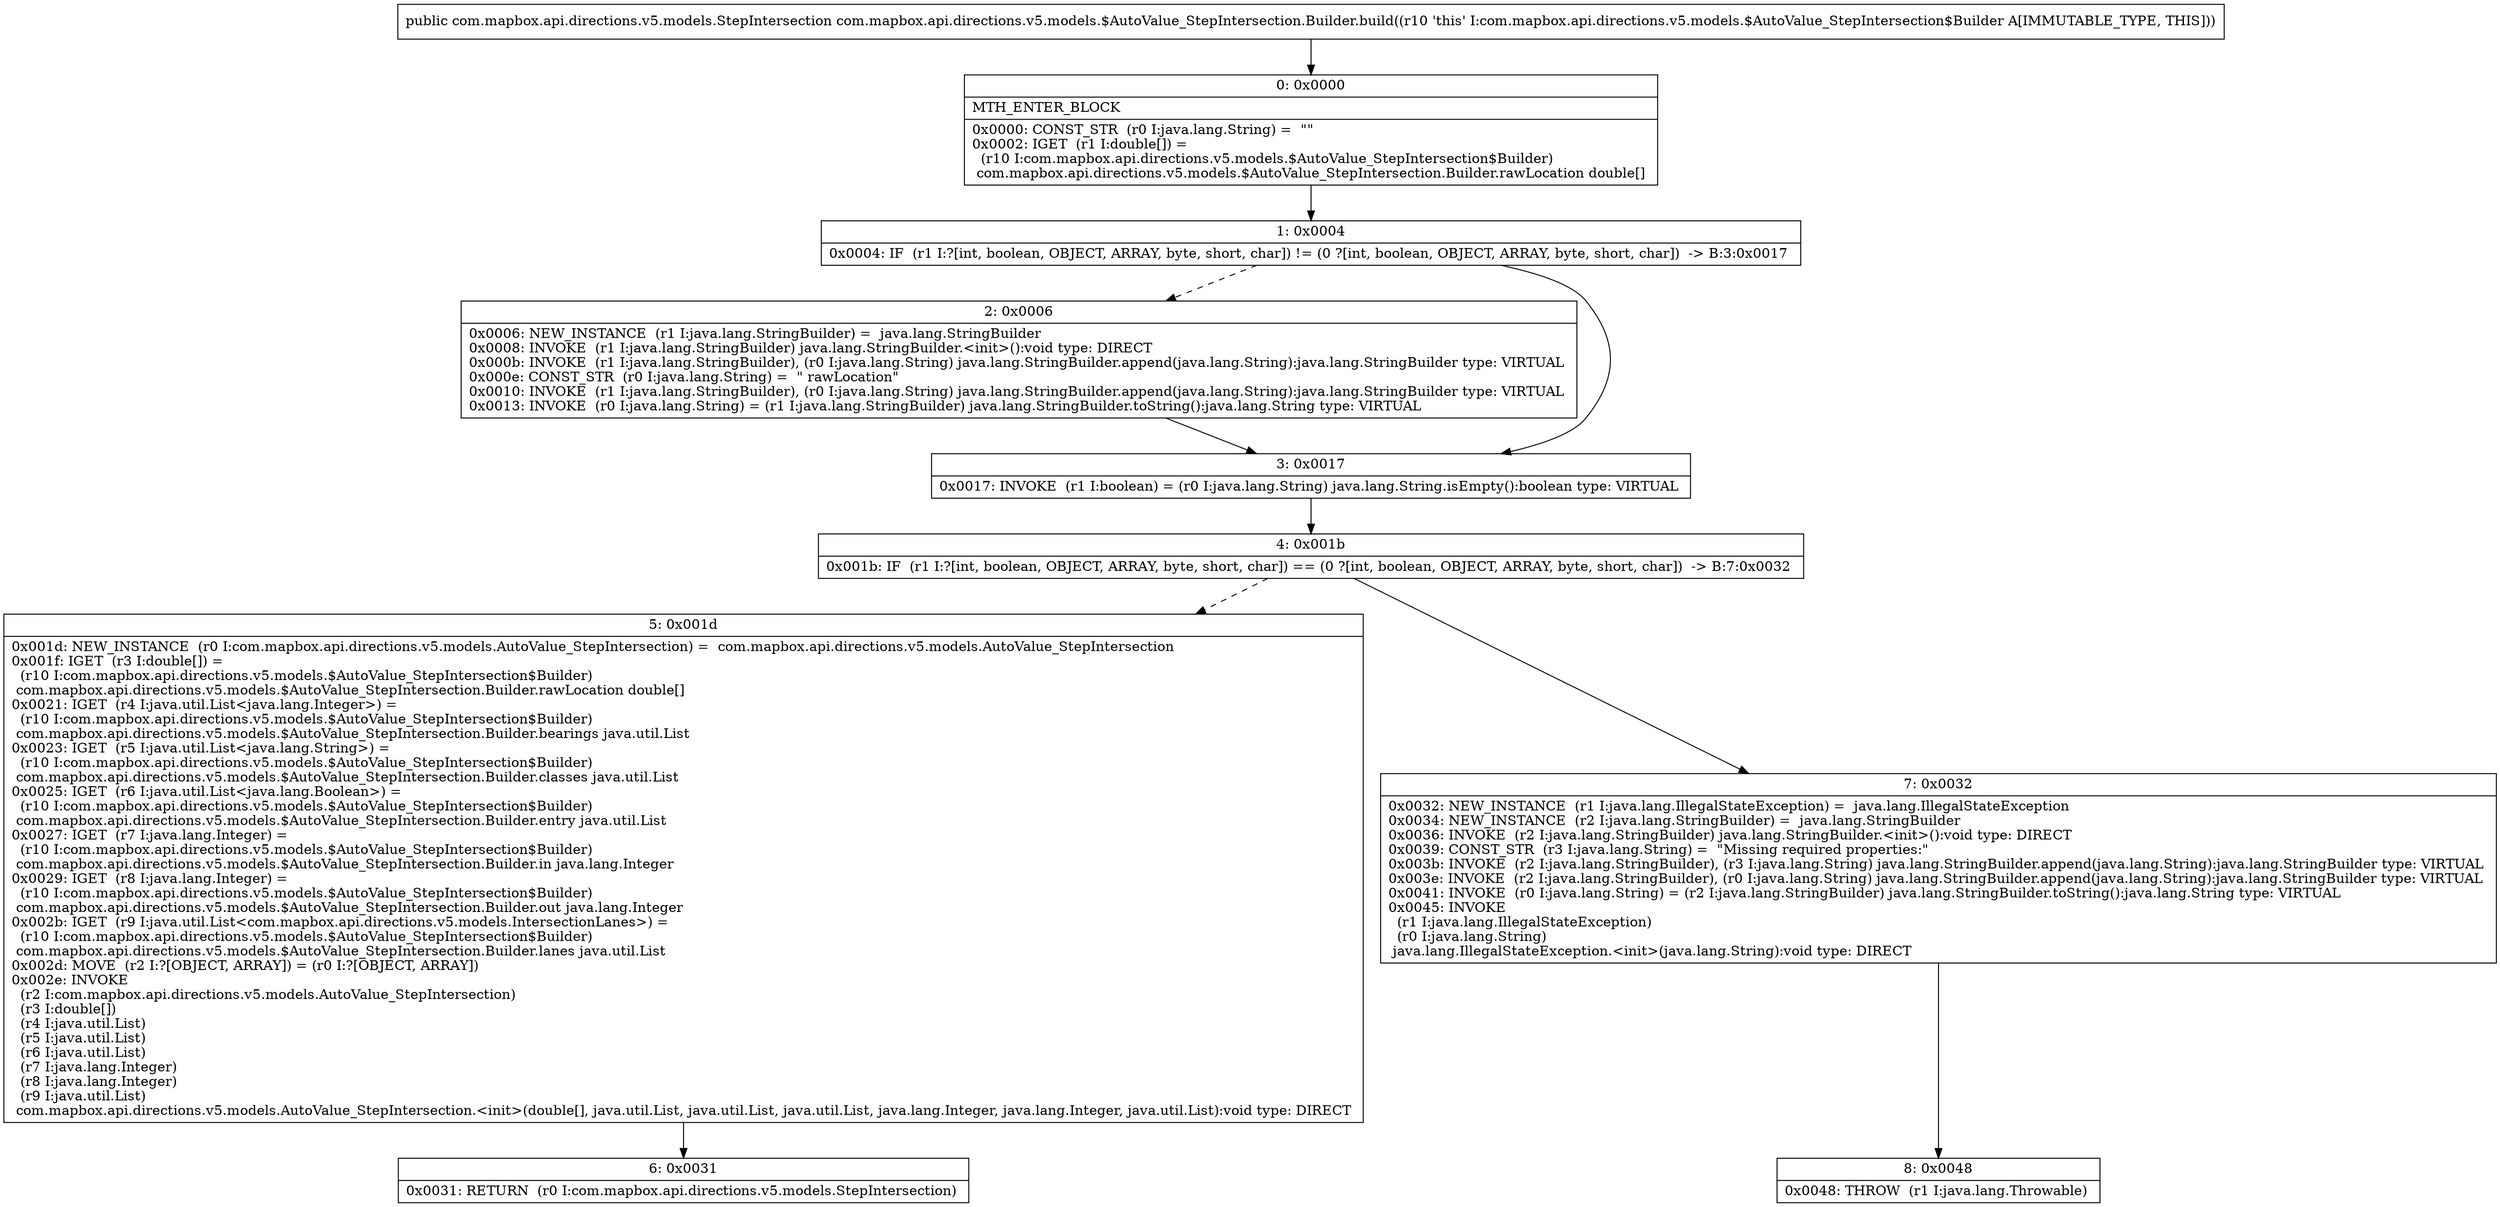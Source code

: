 digraph "CFG forcom.mapbox.api.directions.v5.models.$AutoValue_StepIntersection.Builder.build()Lcom\/mapbox\/api\/directions\/v5\/models\/StepIntersection;" {
Node_0 [shape=record,label="{0\:\ 0x0000|MTH_ENTER_BLOCK\l|0x0000: CONST_STR  (r0 I:java.lang.String) =  \"\" \l0x0002: IGET  (r1 I:double[]) = \l  (r10 I:com.mapbox.api.directions.v5.models.$AutoValue_StepIntersection$Builder)\l com.mapbox.api.directions.v5.models.$AutoValue_StepIntersection.Builder.rawLocation double[] \l}"];
Node_1 [shape=record,label="{1\:\ 0x0004|0x0004: IF  (r1 I:?[int, boolean, OBJECT, ARRAY, byte, short, char]) != (0 ?[int, boolean, OBJECT, ARRAY, byte, short, char])  \-\> B:3:0x0017 \l}"];
Node_2 [shape=record,label="{2\:\ 0x0006|0x0006: NEW_INSTANCE  (r1 I:java.lang.StringBuilder) =  java.lang.StringBuilder \l0x0008: INVOKE  (r1 I:java.lang.StringBuilder) java.lang.StringBuilder.\<init\>():void type: DIRECT \l0x000b: INVOKE  (r1 I:java.lang.StringBuilder), (r0 I:java.lang.String) java.lang.StringBuilder.append(java.lang.String):java.lang.StringBuilder type: VIRTUAL \l0x000e: CONST_STR  (r0 I:java.lang.String) =  \" rawLocation\" \l0x0010: INVOKE  (r1 I:java.lang.StringBuilder), (r0 I:java.lang.String) java.lang.StringBuilder.append(java.lang.String):java.lang.StringBuilder type: VIRTUAL \l0x0013: INVOKE  (r0 I:java.lang.String) = (r1 I:java.lang.StringBuilder) java.lang.StringBuilder.toString():java.lang.String type: VIRTUAL \l}"];
Node_3 [shape=record,label="{3\:\ 0x0017|0x0017: INVOKE  (r1 I:boolean) = (r0 I:java.lang.String) java.lang.String.isEmpty():boolean type: VIRTUAL \l}"];
Node_4 [shape=record,label="{4\:\ 0x001b|0x001b: IF  (r1 I:?[int, boolean, OBJECT, ARRAY, byte, short, char]) == (0 ?[int, boolean, OBJECT, ARRAY, byte, short, char])  \-\> B:7:0x0032 \l}"];
Node_5 [shape=record,label="{5\:\ 0x001d|0x001d: NEW_INSTANCE  (r0 I:com.mapbox.api.directions.v5.models.AutoValue_StepIntersection) =  com.mapbox.api.directions.v5.models.AutoValue_StepIntersection \l0x001f: IGET  (r3 I:double[]) = \l  (r10 I:com.mapbox.api.directions.v5.models.$AutoValue_StepIntersection$Builder)\l com.mapbox.api.directions.v5.models.$AutoValue_StepIntersection.Builder.rawLocation double[] \l0x0021: IGET  (r4 I:java.util.List\<java.lang.Integer\>) = \l  (r10 I:com.mapbox.api.directions.v5.models.$AutoValue_StepIntersection$Builder)\l com.mapbox.api.directions.v5.models.$AutoValue_StepIntersection.Builder.bearings java.util.List \l0x0023: IGET  (r5 I:java.util.List\<java.lang.String\>) = \l  (r10 I:com.mapbox.api.directions.v5.models.$AutoValue_StepIntersection$Builder)\l com.mapbox.api.directions.v5.models.$AutoValue_StepIntersection.Builder.classes java.util.List \l0x0025: IGET  (r6 I:java.util.List\<java.lang.Boolean\>) = \l  (r10 I:com.mapbox.api.directions.v5.models.$AutoValue_StepIntersection$Builder)\l com.mapbox.api.directions.v5.models.$AutoValue_StepIntersection.Builder.entry java.util.List \l0x0027: IGET  (r7 I:java.lang.Integer) = \l  (r10 I:com.mapbox.api.directions.v5.models.$AutoValue_StepIntersection$Builder)\l com.mapbox.api.directions.v5.models.$AutoValue_StepIntersection.Builder.in java.lang.Integer \l0x0029: IGET  (r8 I:java.lang.Integer) = \l  (r10 I:com.mapbox.api.directions.v5.models.$AutoValue_StepIntersection$Builder)\l com.mapbox.api.directions.v5.models.$AutoValue_StepIntersection.Builder.out java.lang.Integer \l0x002b: IGET  (r9 I:java.util.List\<com.mapbox.api.directions.v5.models.IntersectionLanes\>) = \l  (r10 I:com.mapbox.api.directions.v5.models.$AutoValue_StepIntersection$Builder)\l com.mapbox.api.directions.v5.models.$AutoValue_StepIntersection.Builder.lanes java.util.List \l0x002d: MOVE  (r2 I:?[OBJECT, ARRAY]) = (r0 I:?[OBJECT, ARRAY]) \l0x002e: INVOKE  \l  (r2 I:com.mapbox.api.directions.v5.models.AutoValue_StepIntersection)\l  (r3 I:double[])\l  (r4 I:java.util.List)\l  (r5 I:java.util.List)\l  (r6 I:java.util.List)\l  (r7 I:java.lang.Integer)\l  (r8 I:java.lang.Integer)\l  (r9 I:java.util.List)\l com.mapbox.api.directions.v5.models.AutoValue_StepIntersection.\<init\>(double[], java.util.List, java.util.List, java.util.List, java.lang.Integer, java.lang.Integer, java.util.List):void type: DIRECT \l}"];
Node_6 [shape=record,label="{6\:\ 0x0031|0x0031: RETURN  (r0 I:com.mapbox.api.directions.v5.models.StepIntersection) \l}"];
Node_7 [shape=record,label="{7\:\ 0x0032|0x0032: NEW_INSTANCE  (r1 I:java.lang.IllegalStateException) =  java.lang.IllegalStateException \l0x0034: NEW_INSTANCE  (r2 I:java.lang.StringBuilder) =  java.lang.StringBuilder \l0x0036: INVOKE  (r2 I:java.lang.StringBuilder) java.lang.StringBuilder.\<init\>():void type: DIRECT \l0x0039: CONST_STR  (r3 I:java.lang.String) =  \"Missing required properties:\" \l0x003b: INVOKE  (r2 I:java.lang.StringBuilder), (r3 I:java.lang.String) java.lang.StringBuilder.append(java.lang.String):java.lang.StringBuilder type: VIRTUAL \l0x003e: INVOKE  (r2 I:java.lang.StringBuilder), (r0 I:java.lang.String) java.lang.StringBuilder.append(java.lang.String):java.lang.StringBuilder type: VIRTUAL \l0x0041: INVOKE  (r0 I:java.lang.String) = (r2 I:java.lang.StringBuilder) java.lang.StringBuilder.toString():java.lang.String type: VIRTUAL \l0x0045: INVOKE  \l  (r1 I:java.lang.IllegalStateException)\l  (r0 I:java.lang.String)\l java.lang.IllegalStateException.\<init\>(java.lang.String):void type: DIRECT \l}"];
Node_8 [shape=record,label="{8\:\ 0x0048|0x0048: THROW  (r1 I:java.lang.Throwable) \l}"];
MethodNode[shape=record,label="{public com.mapbox.api.directions.v5.models.StepIntersection com.mapbox.api.directions.v5.models.$AutoValue_StepIntersection.Builder.build((r10 'this' I:com.mapbox.api.directions.v5.models.$AutoValue_StepIntersection$Builder A[IMMUTABLE_TYPE, THIS])) }"];
MethodNode -> Node_0;
Node_0 -> Node_1;
Node_1 -> Node_2[style=dashed];
Node_1 -> Node_3;
Node_2 -> Node_3;
Node_3 -> Node_4;
Node_4 -> Node_5[style=dashed];
Node_4 -> Node_7;
Node_5 -> Node_6;
Node_7 -> Node_8;
}

